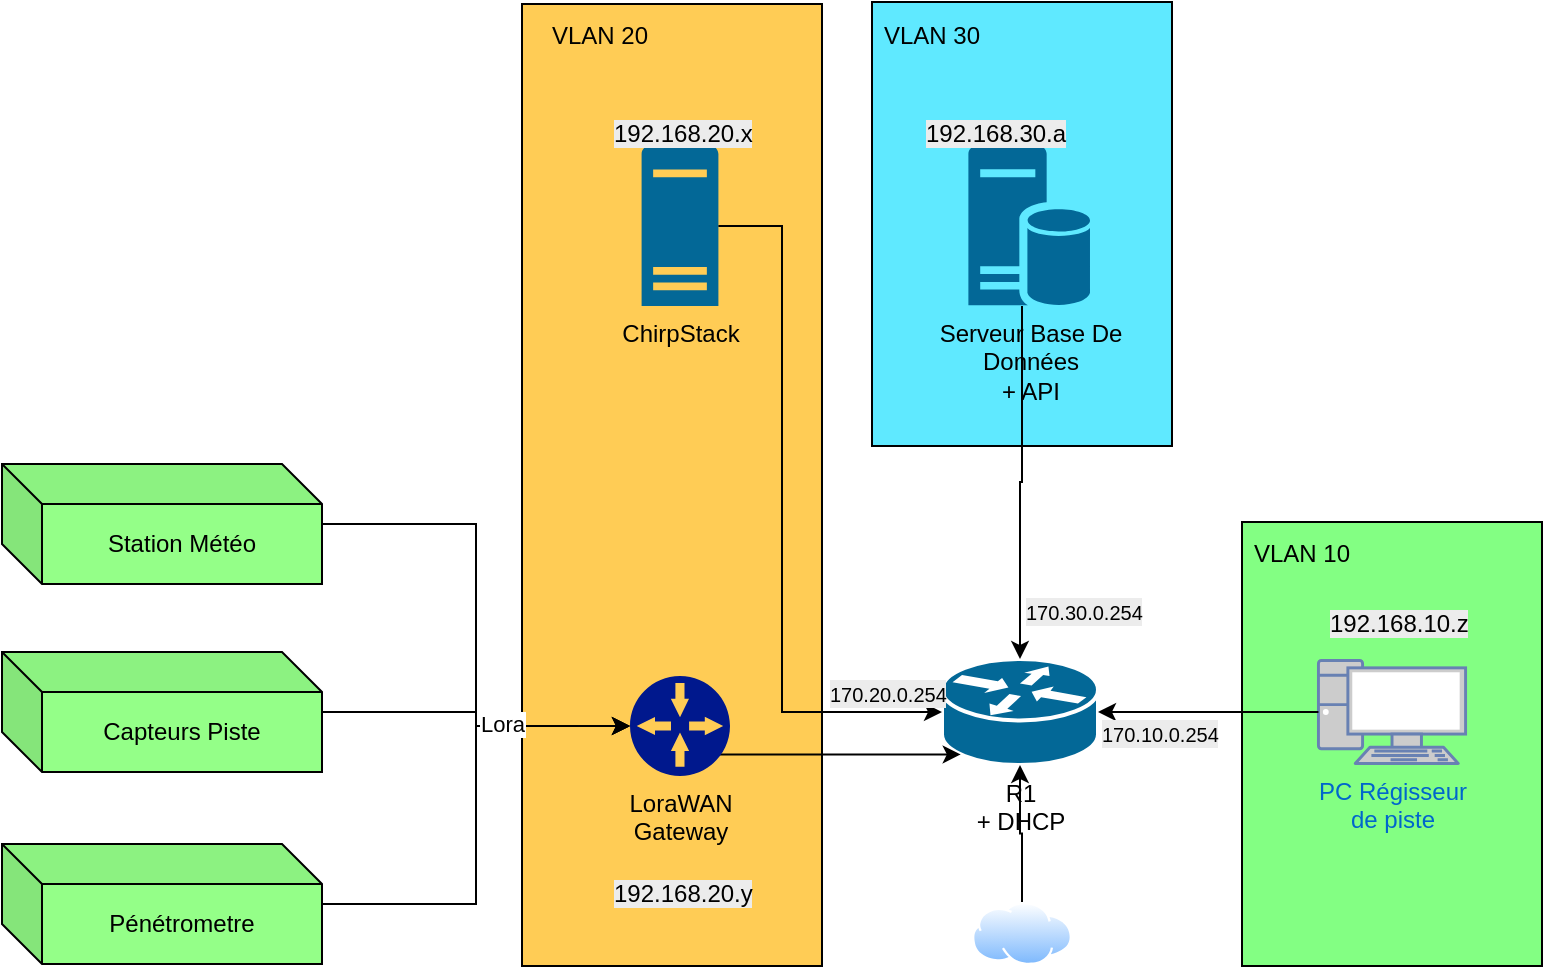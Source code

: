 <mxfile version="27.0.6">
  <diagram id="l8hXMBHkgcEJcSW0mbfh" name="Page-1">
    <mxGraphModel dx="1148" dy="537" grid="1" gridSize="10" guides="1" tooltips="1" connect="1" arrows="1" fold="1" page="1" pageScale="1" pageWidth="1169" pageHeight="827" math="0" shadow="0">
      <root>
        <mxCell id="0" />
        <mxCell id="1" parent="0" />
        <mxCell id="jClpwl0w-e8Gz5kQGs58-23" value="" style="rounded=0;whiteSpace=wrap;html=1;fillColor=#5FE9FF;" parent="1" vertex="1">
          <mxGeometry x="585" y="68" width="150" height="222" as="geometry" />
        </mxCell>
        <mxCell id="jClpwl0w-e8Gz5kQGs58-17" value="" style="rounded=0;whiteSpace=wrap;html=1;fillColor=#FFCC55;" parent="1" vertex="1">
          <mxGeometry x="410" y="69" width="150" height="481" as="geometry" />
        </mxCell>
        <mxCell id="jClpwl0w-e8Gz5kQGs58-1" value="R1&lt;div&gt;+ DHCP&lt;/div&gt;" style="shape=mxgraph.cisco.routers.router;sketch=0;html=1;pointerEvents=1;dashed=0;fillColor=#036897;strokeColor=#ffffff;strokeWidth=2;verticalLabelPosition=bottom;verticalAlign=top;align=center;outlineConnect=0;" parent="1" vertex="1">
          <mxGeometry x="620" y="396.5" width="78" height="53" as="geometry" />
        </mxCell>
        <mxCell id="jClpwl0w-e8Gz5kQGs58-3" value="Station Météo" style="shape=cube;whiteSpace=wrap;html=1;boundedLbl=1;backgroundOutline=1;darkOpacity=0.05;darkOpacity2=0.1;fillColor=#94FF88;" parent="1" vertex="1">
          <mxGeometry x="150" y="299" width="160" height="60" as="geometry" />
        </mxCell>
        <mxCell id="jClpwl0w-e8Gz5kQGs58-6" value="Capteurs Piste" style="shape=cube;whiteSpace=wrap;html=1;boundedLbl=1;backgroundOutline=1;darkOpacity=0.05;darkOpacity2=0.1;fillColor=#94FF88;" parent="1" vertex="1">
          <mxGeometry x="150" y="393" width="160" height="60" as="geometry" />
        </mxCell>
        <mxCell id="jClpwl0w-e8Gz5kQGs58-7" value="Pénétrometre" style="shape=cube;whiteSpace=wrap;html=1;boundedLbl=1;backgroundOutline=1;darkOpacity=0.05;darkOpacity2=0.1;fillColor=#94FF88;" parent="1" vertex="1">
          <mxGeometry x="150" y="489" width="160" height="60" as="geometry" />
        </mxCell>
        <mxCell id="jClpwl0w-e8Gz5kQGs58-9" value="Serveur Base De&lt;div&gt;Données&lt;div&gt;+ API&lt;/div&gt;&lt;/div&gt;" style="sketch=0;aspect=fixed;pointerEvents=1;shadow=0;dashed=0;html=1;strokeColor=none;labelPosition=center;verticalLabelPosition=bottom;verticalAlign=top;align=center;fillColor=#036897;shape=mxgraph.mscae.enterprise.database_server" parent="1" vertex="1">
          <mxGeometry x="633.2" y="140" width="60.8" height="80" as="geometry" />
        </mxCell>
        <mxCell id="jClpwl0w-e8Gz5kQGs58-10" value="ChirpStack" style="sketch=0;aspect=fixed;pointerEvents=1;shadow=0;dashed=0;html=1;strokeColor=none;labelPosition=center;verticalLabelPosition=bottom;verticalAlign=top;align=center;fillColor=#036897;shape=mxgraph.mscae.enterprise.server_generic" parent="1" vertex="1">
          <mxGeometry x="469.8" y="140" width="38.4" height="80" as="geometry" />
        </mxCell>
        <mxCell id="jClpwl0w-e8Gz5kQGs58-18" value="VLAN 20" style="text;html=1;align=center;verticalAlign=middle;whiteSpace=wrap;rounded=0;" parent="1" vertex="1">
          <mxGeometry x="419" y="70" width="60" height="30" as="geometry" />
        </mxCell>
        <mxCell id="jClpwl0w-e8Gz5kQGs58-19" value="&lt;span style=&quot;color: rgb(0, 0, 0); font-family: Helvetica; font-size: 12px; font-style: normal; font-variant-ligatures: normal; font-variant-caps: normal; font-weight: 400; letter-spacing: normal; text-align: center; text-indent: 0px; text-transform: none; word-spacing: 0px; -webkit-text-stroke-width: 0px; white-space: nowrap; background-color: rgb(236, 236, 236); text-decoration-thickness: initial; text-decoration-style: initial; text-decoration-color: initial; float: none; display: inline !important;&quot;&gt;192.168.20.x&lt;/span&gt;" style="text;whiteSpace=wrap;html=1;" parent="1" vertex="1">
          <mxGeometry x="454" y="120" width="70" height="20" as="geometry" />
        </mxCell>
        <mxCell id="jClpwl0w-e8Gz5kQGs58-21" style="edgeStyle=orthogonalEdgeStyle;rounded=0;orthogonalLoop=1;jettySize=auto;html=1;entryX=0.12;entryY=0.9;entryDx=0;entryDy=0;entryPerimeter=0;exitX=0.684;exitY=0.705;exitDx=0;exitDy=0;exitPerimeter=0;" parent="1" source="65gtNW7kWN9lhsbhyVcw-1" target="jClpwl0w-e8Gz5kQGs58-1" edge="1">
          <mxGeometry relative="1" as="geometry">
            <Array as="points">
              <mxPoint x="498" y="444" />
            </Array>
            <mxPoint x="528" y="444.034" as="sourcePoint" />
          </mxGeometry>
        </mxCell>
        <mxCell id="jClpwl0w-e8Gz5kQGs58-22" style="edgeStyle=orthogonalEdgeStyle;rounded=0;orthogonalLoop=1;jettySize=auto;html=1;entryX=0;entryY=0.5;entryDx=0;entryDy=0;entryPerimeter=0;" parent="1" source="jClpwl0w-e8Gz5kQGs58-10" target="jClpwl0w-e8Gz5kQGs58-1" edge="1">
          <mxGeometry relative="1" as="geometry">
            <mxPoint x="610" y="370" as="targetPoint" />
            <Array as="points">
              <mxPoint x="540" y="180" />
              <mxPoint x="540" y="423" />
            </Array>
          </mxGeometry>
        </mxCell>
        <mxCell id="jClpwl0w-e8Gz5kQGs58-24" value="VLAN 30" style="text;html=1;align=center;verticalAlign=middle;whiteSpace=wrap;rounded=0;" parent="1" vertex="1">
          <mxGeometry x="585" y="70" width="60" height="30" as="geometry" />
        </mxCell>
        <mxCell id="jClpwl0w-e8Gz5kQGs58-25" value="&lt;span style=&quot;color: rgb(0, 0, 0); font-family: Helvetica; font-size: 12px; font-style: normal; font-variant-ligatures: normal; font-variant-caps: normal; font-weight: 400; letter-spacing: normal; text-align: center; text-indent: 0px; text-transform: none; word-spacing: 0px; -webkit-text-stroke-width: 0px; white-space: nowrap; background-color: rgb(236, 236, 236); text-decoration-thickness: initial; text-decoration-style: initial; text-decoration-color: initial; float: none; display: inline !important;&quot;&gt;192.168.30.a&lt;/span&gt;" style="text;whiteSpace=wrap;html=1;" parent="1" vertex="1">
          <mxGeometry x="610" y="120" width="70" height="20" as="geometry" />
        </mxCell>
        <mxCell id="jClpwl0w-e8Gz5kQGs58-27" style="edgeStyle=orthogonalEdgeStyle;rounded=0;orthogonalLoop=1;jettySize=auto;html=1;entryX=0.5;entryY=0;entryDx=0;entryDy=0;entryPerimeter=0;" parent="1" source="jClpwl0w-e8Gz5kQGs58-9" target="jClpwl0w-e8Gz5kQGs58-1" edge="1">
          <mxGeometry relative="1" as="geometry">
            <Array as="points">
              <mxPoint x="660" y="308" />
              <mxPoint x="659" y="308" />
            </Array>
          </mxGeometry>
        </mxCell>
        <mxCell id="jClpwl0w-e8Gz5kQGs58-28" value="" style="rounded=0;whiteSpace=wrap;html=1;fillColor=#83FF83;" parent="1" vertex="1">
          <mxGeometry x="770" y="328" width="150" height="222" as="geometry" />
        </mxCell>
        <mxCell id="jClpwl0w-e8Gz5kQGs58-30" value="PC Régisseur&lt;div&gt;de piste&lt;/div&gt;" style="fontColor=#0066CC;verticalAlign=top;verticalLabelPosition=bottom;labelPosition=center;align=center;html=1;outlineConnect=0;fillColor=#CCCCCC;strokeColor=#6881B3;gradientColor=none;gradientDirection=north;strokeWidth=2;shape=mxgraph.networks.pc;" parent="1" vertex="1">
          <mxGeometry x="808.22" y="397.25" width="73.57" height="51.5" as="geometry" />
        </mxCell>
        <mxCell id="jClpwl0w-e8Gz5kQGs58-31" value="VLAN 10" style="text;html=1;align=center;verticalAlign=middle;whiteSpace=wrap;rounded=0;" parent="1" vertex="1">
          <mxGeometry x="770" y="329" width="60" height="30" as="geometry" />
        </mxCell>
        <mxCell id="jClpwl0w-e8Gz5kQGs58-32" value="&lt;span style=&quot;color: rgb(0, 0, 0); font-family: Helvetica; font-size: 12px; font-style: normal; font-variant-ligatures: normal; font-variant-caps: normal; font-weight: 400; letter-spacing: normal; text-align: center; text-indent: 0px; text-transform: none; word-spacing: 0px; -webkit-text-stroke-width: 0px; white-space: nowrap; background-color: rgb(236, 236, 236); text-decoration-thickness: initial; text-decoration-style: initial; text-decoration-color: initial; float: none; display: inline !important;&quot;&gt;192.168.10.z&lt;/span&gt;" style="text;whiteSpace=wrap;html=1;" parent="1" vertex="1">
          <mxGeometry x="811.79" y="364.5" width="70" height="20" as="geometry" />
        </mxCell>
        <mxCell id="jClpwl0w-e8Gz5kQGs58-33" style="edgeStyle=orthogonalEdgeStyle;rounded=0;orthogonalLoop=1;jettySize=auto;html=1;entryX=1;entryY=0.5;entryDx=0;entryDy=0;entryPerimeter=0;" parent="1" source="jClpwl0w-e8Gz5kQGs58-30" target="jClpwl0w-e8Gz5kQGs58-1" edge="1">
          <mxGeometry relative="1" as="geometry" />
        </mxCell>
        <mxCell id="uLp4zWKkthHn5dEOMuva-4" value="&lt;span style=&quot;color: rgb(0, 0, 0); font-family: Helvetica; font-style: normal; font-variant-ligatures: normal; font-variant-caps: normal; font-weight: 400; letter-spacing: normal; orphans: 2; text-align: center; text-indent: 0px; text-transform: none; widows: 2; word-spacing: 0px; -webkit-text-stroke-width: 0px; white-space: nowrap; background-color: rgb(236, 236, 236); text-decoration-thickness: initial; text-decoration-style: initial; text-decoration-color: initial; float: none; display: inline !important;&quot;&gt;&lt;font style=&quot;font-size: 10px;&quot;&gt;170.10.0.254&lt;/font&gt;&lt;/span&gt;" style="text;whiteSpace=wrap;html=1;" parent="1" vertex="1">
          <mxGeometry x="698" y="420" width="62" height="20" as="geometry" />
        </mxCell>
        <mxCell id="JfUw5AQRG4dN37I0dHWG-1" value="&lt;span style=&quot;color: rgb(0, 0, 0); font-family: Helvetica; font-style: normal; font-variant-ligatures: normal; font-variant-caps: normal; font-weight: 400; letter-spacing: normal; orphans: 2; text-align: center; text-indent: 0px; text-transform: none; widows: 2; word-spacing: 0px; -webkit-text-stroke-width: 0px; white-space: nowrap; background-color: rgb(236, 236, 236); text-decoration-thickness: initial; text-decoration-style: initial; text-decoration-color: initial; float: none; display: inline !important;&quot;&gt;&lt;font style=&quot;font-size: 10px;&quot;&gt;170.30.0.254&lt;/font&gt;&lt;/span&gt;" style="text;whiteSpace=wrap;html=1;" parent="1" vertex="1">
          <mxGeometry x="660" y="359" width="62" height="20" as="geometry" />
        </mxCell>
        <mxCell id="JfUw5AQRG4dN37I0dHWG-2" value="&lt;span style=&quot;color: rgb(0, 0, 0); font-family: Helvetica; font-style: normal; font-variant-ligatures: normal; font-variant-caps: normal; font-weight: 400; letter-spacing: normal; orphans: 2; text-align: center; text-indent: 0px; text-transform: none; widows: 2; word-spacing: 0px; -webkit-text-stroke-width: 0px; white-space: nowrap; background-color: rgb(236, 236, 236); text-decoration-thickness: initial; text-decoration-style: initial; text-decoration-color: initial; float: none; display: inline !important;&quot;&gt;&lt;font style=&quot;font-size: 10px;&quot;&gt;170.20.0.254&lt;/font&gt;&lt;/span&gt;" style="text;whiteSpace=wrap;html=1;" parent="1" vertex="1">
          <mxGeometry x="562" y="400" width="62" height="20" as="geometry" />
        </mxCell>
        <mxCell id="qB9bXmccMYQ1EBb5JTRB-1" value="&lt;span style=&quot;color: rgb(0, 0, 0); font-family: Helvetica; font-size: 12px; font-style: normal; font-variant-ligatures: normal; font-variant-caps: normal; font-weight: 400; letter-spacing: normal; text-align: center; text-indent: 0px; text-transform: none; word-spacing: 0px; -webkit-text-stroke-width: 0px; white-space: nowrap; background-color: rgb(236, 236, 236); text-decoration-thickness: initial; text-decoration-style: initial; text-decoration-color: initial; float: none; display: inline !important;&quot;&gt;192.168.20.y&lt;/span&gt;" style="text;whiteSpace=wrap;html=1;" parent="1" vertex="1">
          <mxGeometry x="454" y="500" width="70" height="20" as="geometry" />
        </mxCell>
        <mxCell id="65gtNW7kWN9lhsbhyVcw-1" value="LoraWAN&lt;br&gt;Gateway" style="sketch=0;aspect=fixed;pointerEvents=1;shadow=0;dashed=0;html=1;strokeColor=none;labelPosition=center;verticalLabelPosition=bottom;verticalAlign=top;align=center;fillColor=#00188D;shape=mxgraph.mscae.enterprise.gateway" parent="1" vertex="1">
          <mxGeometry x="464" y="405" width="50" height="50" as="geometry" />
        </mxCell>
        <mxCell id="65gtNW7kWN9lhsbhyVcw-3" style="edgeStyle=orthogonalEdgeStyle;rounded=0;orthogonalLoop=1;jettySize=auto;html=1;entryX=0;entryY=0.5;entryDx=0;entryDy=0;entryPerimeter=0;" parent="1" source="jClpwl0w-e8Gz5kQGs58-6" target="65gtNW7kWN9lhsbhyVcw-1" edge="1">
          <mxGeometry relative="1" as="geometry" />
        </mxCell>
        <mxCell id="65gtNW7kWN9lhsbhyVcw-4" style="edgeStyle=orthogonalEdgeStyle;rounded=0;orthogonalLoop=1;jettySize=auto;html=1;entryX=0;entryY=0.5;entryDx=0;entryDy=0;entryPerimeter=0;" parent="1" source="jClpwl0w-e8Gz5kQGs58-3" target="65gtNW7kWN9lhsbhyVcw-1" edge="1">
          <mxGeometry relative="1" as="geometry" />
        </mxCell>
        <mxCell id="65gtNW7kWN9lhsbhyVcw-5" style="edgeStyle=orthogonalEdgeStyle;rounded=0;orthogonalLoop=1;jettySize=auto;html=1;entryX=0;entryY=0.5;entryDx=0;entryDy=0;entryPerimeter=0;" parent="1" source="jClpwl0w-e8Gz5kQGs58-7" target="65gtNW7kWN9lhsbhyVcw-1" edge="1">
          <mxGeometry relative="1" as="geometry" />
        </mxCell>
        <mxCell id="65gtNW7kWN9lhsbhyVcw-6" value="Lora" style="edgeLabel;html=1;align=center;verticalAlign=middle;resizable=0;points=[];" parent="65gtNW7kWN9lhsbhyVcw-5" vertex="1" connectable="0">
          <mxGeometry x="0.47" y="1" relative="1" as="geometry">
            <mxPoint as="offset" />
          </mxGeometry>
        </mxCell>
        <mxCell id="65gtNW7kWN9lhsbhyVcw-7" value="" style="image;aspect=fixed;perimeter=ellipsePerimeter;html=1;align=center;shadow=0;dashed=0;spacingTop=3;image=img/lib/active_directory/internet_cloud.svg;" parent="1" vertex="1">
          <mxGeometry x="635" y="518" width="50" height="31.5" as="geometry" />
        </mxCell>
        <mxCell id="65gtNW7kWN9lhsbhyVcw-8" style="edgeStyle=orthogonalEdgeStyle;rounded=0;orthogonalLoop=1;jettySize=auto;html=1;entryX=0.5;entryY=1;entryDx=0;entryDy=0;entryPerimeter=0;" parent="1" source="65gtNW7kWN9lhsbhyVcw-7" target="jClpwl0w-e8Gz5kQGs58-1" edge="1">
          <mxGeometry relative="1" as="geometry" />
        </mxCell>
      </root>
    </mxGraphModel>
  </diagram>
</mxfile>
